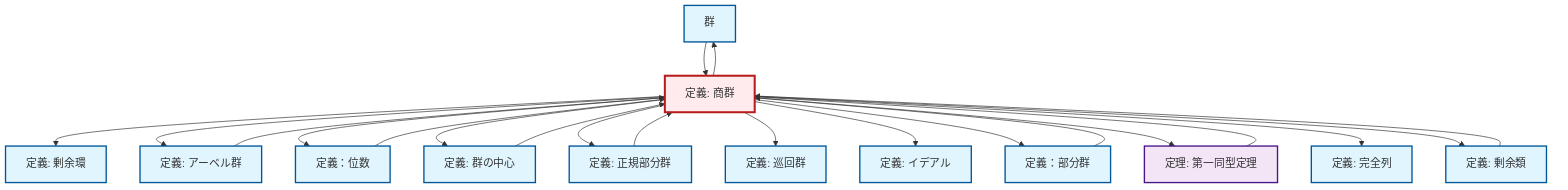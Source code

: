 graph TD
    classDef definition fill:#e1f5fe,stroke:#01579b,stroke-width:2px
    classDef theorem fill:#f3e5f5,stroke:#4a148c,stroke-width:2px
    classDef axiom fill:#fff3e0,stroke:#e65100,stroke-width:2px
    classDef example fill:#e8f5e9,stroke:#1b5e20,stroke-width:2px
    classDef current fill:#ffebee,stroke:#b71c1c,stroke-width:3px
    def-group["群"]:::definition
    def-abelian-group["定義: アーベル群"]:::definition
    def-center-of-group["定義: 群の中心"]:::definition
    def-normal-subgroup["定義: 正規部分群"]:::definition
    def-subgroup["定義：部分群"]:::definition
    thm-first-isomorphism["定理: 第一同型定理"]:::theorem
    def-ideal["定義: イデアル"]:::definition
    def-exact-sequence["定義: 完全列"]:::definition
    def-quotient-group["定義: 商群"]:::definition
    def-coset["定義: 剰余類"]:::definition
    def-quotient-ring["定義: 剰余環"]:::definition
    def-order["定義：位数"]:::definition
    def-cyclic-group["定義: 巡回群"]:::definition
    def-quotient-group --> def-quotient-ring
    def-quotient-group --> def-abelian-group
    def-center-of-group --> def-quotient-group
    def-quotient-group --> def-group
    def-quotient-group --> def-order
    def-normal-subgroup --> def-quotient-group
    def-quotient-group --> def-center-of-group
    def-abelian-group --> def-quotient-group
    def-quotient-group --> def-normal-subgroup
    def-coset --> def-quotient-group
    def-quotient-group --> def-cyclic-group
    def-quotient-group --> def-ideal
    def-subgroup --> def-quotient-group
    def-order --> def-quotient-group
    def-group --> def-quotient-group
    def-quotient-group --> def-subgroup
    def-quotient-group --> thm-first-isomorphism
    def-quotient-group --> def-exact-sequence
    thm-first-isomorphism --> def-quotient-group
    def-quotient-group --> def-coset
    class def-quotient-group current